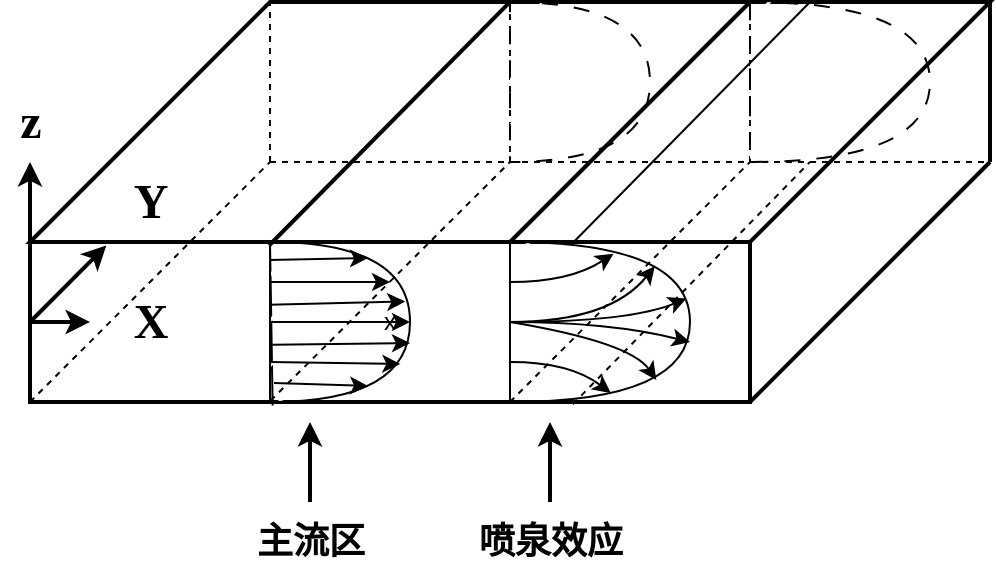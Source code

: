<mxfile version="21.0.8" type="github">
  <diagram name="第 1 页" id="njs7V3GAumouVCQ-wbRa">
    <mxGraphModel dx="638" dy="348" grid="1" gridSize="10" guides="1" tooltips="1" connect="1" arrows="1" fold="1" page="1" pageScale="1" pageWidth="827" pageHeight="1169" math="0" shadow="0">
      <root>
        <mxCell id="0" />
        <mxCell id="1" parent="0" />
        <mxCell id="datwhkZy8anF-bYH7xrt-1" value="x" style="rounded=0;whiteSpace=wrap;html=1;fillStyle=hatch;strokeWidth=2;" vertex="1" parent="1">
          <mxGeometry x="160" y="240" width="360" height="80" as="geometry" />
        </mxCell>
        <mxCell id="datwhkZy8anF-bYH7xrt-2" value="" style="shape=parallelogram;perimeter=parallelogramPerimeter;whiteSpace=wrap;html=1;fixedSize=1;size=120;fillStyle=hatch;strokeWidth=2;" vertex="1" parent="1">
          <mxGeometry x="160" y="120" width="480" height="120" as="geometry" />
        </mxCell>
        <mxCell id="datwhkZy8anF-bYH7xrt-6" value="" style="endArrow=none;html=1;rounded=0;entryX=1;entryY=0;entryDx=0;entryDy=0;strokeWidth=2;" edge="1" parent="1" target="datwhkZy8anF-bYH7xrt-2">
          <mxGeometry width="50" height="50" relative="1" as="geometry">
            <mxPoint x="640" y="200" as="sourcePoint" />
            <mxPoint x="440" y="250" as="targetPoint" />
          </mxGeometry>
        </mxCell>
        <mxCell id="datwhkZy8anF-bYH7xrt-7" value="" style="endArrow=none;html=1;rounded=0;exitX=1;exitY=1;exitDx=0;exitDy=0;strokeWidth=2;" edge="1" parent="1" source="datwhkZy8anF-bYH7xrt-1">
          <mxGeometry width="50" height="50" relative="1" as="geometry">
            <mxPoint x="390" y="300" as="sourcePoint" />
            <mxPoint x="640" y="200" as="targetPoint" />
          </mxGeometry>
        </mxCell>
        <mxCell id="datwhkZy8anF-bYH7xrt-11" value="" style="endArrow=none;dashed=1;html=1;rounded=0;entryX=0.25;entryY=0;entryDx=0;entryDy=0;exitX=0.25;exitY=0.667;exitDx=0;exitDy=0;exitPerimeter=0;" edge="1" parent="1" source="datwhkZy8anF-bYH7xrt-2" target="datwhkZy8anF-bYH7xrt-2">
          <mxGeometry width="50" height="50" relative="1" as="geometry">
            <mxPoint x="260" y="200" as="sourcePoint" />
            <mxPoint x="310" y="150" as="targetPoint" />
          </mxGeometry>
        </mxCell>
        <mxCell id="datwhkZy8anF-bYH7xrt-12" value="" style="endArrow=none;dashed=1;html=1;rounded=0;exitX=0;exitY=1;exitDx=0;exitDy=0;" edge="1" parent="1" source="datwhkZy8anF-bYH7xrt-1">
          <mxGeometry width="50" height="50" relative="1" as="geometry">
            <mxPoint x="390" y="300" as="sourcePoint" />
            <mxPoint x="280" y="200" as="targetPoint" />
          </mxGeometry>
        </mxCell>
        <mxCell id="datwhkZy8anF-bYH7xrt-13" value="" style="endArrow=none;dashed=1;html=1;rounded=0;" edge="1" parent="1">
          <mxGeometry width="50" height="50" relative="1" as="geometry">
            <mxPoint x="280" y="200" as="sourcePoint" />
            <mxPoint x="640" y="200" as="targetPoint" />
          </mxGeometry>
        </mxCell>
        <mxCell id="datwhkZy8anF-bYH7xrt-14" value="" style="endArrow=none;html=1;rounded=0;exitX=0.337;exitY=1.022;exitDx=0;exitDy=0;exitPerimeter=0;entryX=0.25;entryY=1;entryDx=0;entryDy=0;" edge="1" parent="1" source="datwhkZy8anF-bYH7xrt-1" target="datwhkZy8anF-bYH7xrt-2">
          <mxGeometry width="50" height="50" relative="1" as="geometry">
            <mxPoint x="390" y="300" as="sourcePoint" />
            <mxPoint x="440" y="250" as="targetPoint" />
          </mxGeometry>
        </mxCell>
        <mxCell id="datwhkZy8anF-bYH7xrt-17" value="" style="endArrow=none;html=1;rounded=0;" edge="1" parent="1">
          <mxGeometry width="50" height="50" relative="1" as="geometry">
            <mxPoint x="400" y="320" as="sourcePoint" />
            <mxPoint x="400" y="240" as="targetPoint" />
          </mxGeometry>
        </mxCell>
        <mxCell id="datwhkZy8anF-bYH7xrt-18" value="" style="endArrow=classic;html=1;rounded=0;exitX=0;exitY=0;exitDx=0;exitDy=0;strokeWidth=2;" edge="1" parent="1" source="datwhkZy8anF-bYH7xrt-1">
          <mxGeometry width="50" height="50" relative="1" as="geometry">
            <mxPoint x="390" y="300" as="sourcePoint" />
            <mxPoint x="160" y="200" as="targetPoint" />
          </mxGeometry>
        </mxCell>
        <mxCell id="datwhkZy8anF-bYH7xrt-19" value="" style="endArrow=classic;html=1;rounded=0;exitX=0;exitY=0.5;exitDx=0;exitDy=0;strokeWidth=2;" edge="1" parent="1" source="datwhkZy8anF-bYH7xrt-1">
          <mxGeometry width="50" height="50" relative="1" as="geometry">
            <mxPoint x="390" y="300" as="sourcePoint" />
            <mxPoint x="190" y="280" as="targetPoint" />
          </mxGeometry>
        </mxCell>
        <mxCell id="datwhkZy8anF-bYH7xrt-20" value="" style="endArrow=classic;html=1;rounded=0;exitX=0;exitY=0.5;exitDx=0;exitDy=0;entryX=0.106;entryY=0.022;entryDx=0;entryDy=0;entryPerimeter=0;strokeWidth=2;" edge="1" parent="1" source="datwhkZy8anF-bYH7xrt-1" target="datwhkZy8anF-bYH7xrt-1">
          <mxGeometry width="50" height="50" relative="1" as="geometry">
            <mxPoint x="390" y="300" as="sourcePoint" />
            <mxPoint x="440" y="250" as="targetPoint" />
          </mxGeometry>
        </mxCell>
        <mxCell id="datwhkZy8anF-bYH7xrt-21" value="" style="endArrow=none;html=1;rounded=0;exitX=0.332;exitY=0.022;exitDx=0;exitDy=0;exitPerimeter=0;entryX=0.5;entryY=0;entryDx=0;entryDy=0;strokeWidth=2;" edge="1" parent="1" source="datwhkZy8anF-bYH7xrt-1" target="datwhkZy8anF-bYH7xrt-2">
          <mxGeometry width="50" height="50" relative="1" as="geometry">
            <mxPoint x="390" y="300" as="sourcePoint" />
            <mxPoint x="440" y="250" as="targetPoint" />
          </mxGeometry>
        </mxCell>
        <mxCell id="datwhkZy8anF-bYH7xrt-22" value="" style="endArrow=none;html=1;rounded=0;exitX=0.5;exitY=1;exitDx=0;exitDy=0;entryX=0.75;entryY=0;entryDx=0;entryDy=0;strokeWidth=2;" edge="1" parent="1" source="datwhkZy8anF-bYH7xrt-2" target="datwhkZy8anF-bYH7xrt-2">
          <mxGeometry width="50" height="50" relative="1" as="geometry">
            <mxPoint x="390" y="300" as="sourcePoint" />
            <mxPoint x="440" y="250" as="targetPoint" />
          </mxGeometry>
        </mxCell>
        <mxCell id="datwhkZy8anF-bYH7xrt-23" value="" style="endArrow=none;dashed=1;html=1;rounded=0;exitX=0.334;exitY=0.992;exitDx=0;exitDy=0;exitPerimeter=0;" edge="1" parent="1" source="datwhkZy8anF-bYH7xrt-1">
          <mxGeometry width="50" height="50" relative="1" as="geometry">
            <mxPoint x="390" y="300" as="sourcePoint" />
            <mxPoint x="400" y="200" as="targetPoint" />
          </mxGeometry>
        </mxCell>
        <mxCell id="datwhkZy8anF-bYH7xrt-24" value="" style="endArrow=none;dashed=1;html=1;rounded=0;" edge="1" parent="1">
          <mxGeometry width="50" height="50" relative="1" as="geometry">
            <mxPoint x="400" y="120" as="sourcePoint" />
            <mxPoint x="400" y="200" as="targetPoint" />
          </mxGeometry>
        </mxCell>
        <mxCell id="datwhkZy8anF-bYH7xrt-25" value="" style="endArrow=none;dashed=1;html=1;rounded=0;" edge="1" parent="1">
          <mxGeometry width="50" height="50" relative="1" as="geometry">
            <mxPoint x="400" y="320" as="sourcePoint" />
            <mxPoint x="520" y="200" as="targetPoint" />
          </mxGeometry>
        </mxCell>
        <mxCell id="datwhkZy8anF-bYH7xrt-26" value="" style="endArrow=none;dashed=1;html=1;rounded=0;entryX=0.75;entryY=0;entryDx=0;entryDy=0;" edge="1" parent="1" target="datwhkZy8anF-bYH7xrt-2">
          <mxGeometry width="50" height="50" relative="1" as="geometry">
            <mxPoint x="520" y="200" as="sourcePoint" />
            <mxPoint x="440" y="250" as="targetPoint" />
          </mxGeometry>
        </mxCell>
        <mxCell id="datwhkZy8anF-bYH7xrt-27" value="" style="shape=or;whiteSpace=wrap;html=1;fillStyle=hatch;" vertex="1" parent="1">
          <mxGeometry x="280" y="240" width="70" height="80" as="geometry" />
        </mxCell>
        <mxCell id="datwhkZy8anF-bYH7xrt-28" value="" style="endArrow=classic;html=1;rounded=0;entryX=0.7;entryY=0.1;entryDx=0;entryDy=0;entryPerimeter=0;exitX=-0.007;exitY=0.112;exitDx=0;exitDy=0;exitPerimeter=0;" edge="1" parent="1" source="datwhkZy8anF-bYH7xrt-27" target="datwhkZy8anF-bYH7xrt-27">
          <mxGeometry width="50" height="50" relative="1" as="geometry">
            <mxPoint x="390" y="300" as="sourcePoint" />
            <mxPoint x="440" y="250" as="targetPoint" />
          </mxGeometry>
        </mxCell>
        <mxCell id="datwhkZy8anF-bYH7xrt-29" value="" style="endArrow=classic;html=1;rounded=0;exitX=0;exitY=0.5;exitDx=0;exitDy=0;exitPerimeter=0;" edge="1" parent="1" source="datwhkZy8anF-bYH7xrt-27">
          <mxGeometry width="50" height="50" relative="1" as="geometry">
            <mxPoint x="390" y="300" as="sourcePoint" />
            <mxPoint x="350" y="280" as="targetPoint" />
          </mxGeometry>
        </mxCell>
        <mxCell id="datwhkZy8anF-bYH7xrt-30" value="" style="endArrow=classic;html=1;rounded=0;exitX=0;exitY=0.75;exitDx=0;exitDy=0;exitPerimeter=0;entryX=0.931;entryY=0.762;entryDx=0;entryDy=0;entryPerimeter=0;" edge="1" parent="1" source="datwhkZy8anF-bYH7xrt-27" target="datwhkZy8anF-bYH7xrt-27">
          <mxGeometry width="50" height="50" relative="1" as="geometry">
            <mxPoint x="390" y="300" as="sourcePoint" />
            <mxPoint x="440" y="250" as="targetPoint" />
          </mxGeometry>
        </mxCell>
        <mxCell id="datwhkZy8anF-bYH7xrt-31" value="" style="endArrow=classic;html=1;rounded=0;exitX=0;exitY=0.25;exitDx=0;exitDy=0;exitPerimeter=0;" edge="1" parent="1" source="datwhkZy8anF-bYH7xrt-27">
          <mxGeometry width="50" height="50" relative="1" as="geometry">
            <mxPoint x="390" y="300" as="sourcePoint" />
            <mxPoint x="340" y="260" as="targetPoint" />
          </mxGeometry>
        </mxCell>
        <mxCell id="datwhkZy8anF-bYH7xrt-32" value="" style="endArrow=classic;html=1;rounded=0;exitX=0.017;exitY=0.642;exitDx=0;exitDy=0;exitPerimeter=0;entryX=1;entryY=0.632;entryDx=0;entryDy=0;entryPerimeter=0;" edge="1" parent="1" source="datwhkZy8anF-bYH7xrt-27" target="datwhkZy8anF-bYH7xrt-27">
          <mxGeometry width="50" height="50" relative="1" as="geometry">
            <mxPoint x="390" y="300" as="sourcePoint" />
            <mxPoint x="440" y="250" as="targetPoint" />
          </mxGeometry>
        </mxCell>
        <mxCell id="datwhkZy8anF-bYH7xrt-33" value="" style="endArrow=classic;html=1;rounded=0;exitX=-0.006;exitY=0.392;exitDx=0;exitDy=0;exitPerimeter=0;entryX=0.966;entryY=0.372;entryDx=0;entryDy=0;entryPerimeter=0;" edge="1" parent="1" source="datwhkZy8anF-bYH7xrt-27" target="datwhkZy8anF-bYH7xrt-27">
          <mxGeometry width="50" height="50" relative="1" as="geometry">
            <mxPoint x="390" y="300" as="sourcePoint" />
            <mxPoint x="440" y="250" as="targetPoint" />
          </mxGeometry>
        </mxCell>
        <mxCell id="datwhkZy8anF-bYH7xrt-34" value="" style="endArrow=classic;html=1;rounded=0;exitX=0.029;exitY=0.882;exitDx=0;exitDy=0;exitPerimeter=0;entryX=0.7;entryY=0.9;entryDx=0;entryDy=0;entryPerimeter=0;" edge="1" parent="1" source="datwhkZy8anF-bYH7xrt-27" target="datwhkZy8anF-bYH7xrt-27">
          <mxGeometry width="50" height="50" relative="1" as="geometry">
            <mxPoint x="390" y="300" as="sourcePoint" />
            <mxPoint x="440" y="250" as="targetPoint" />
          </mxGeometry>
        </mxCell>
        <mxCell id="datwhkZy8anF-bYH7xrt-35" value="" style="shape=or;whiteSpace=wrap;html=1;fillStyle=hatch;dashed=1;dashPattern=8 8;" vertex="1" parent="1">
          <mxGeometry x="400" y="120" width="70" height="80" as="geometry" />
        </mxCell>
        <mxCell id="datwhkZy8anF-bYH7xrt-37" value="" style="shape=or;whiteSpace=wrap;html=1;fillStyle=hatch;" vertex="1" parent="1">
          <mxGeometry x="400" y="240" width="90" height="80" as="geometry" />
        </mxCell>
        <mxCell id="datwhkZy8anF-bYH7xrt-43" value="" style="curved=1;endArrow=classic;html=1;rounded=0;entryX=0.804;entryY=0.152;entryDx=0;entryDy=0;entryPerimeter=0;exitX=0;exitY=0.5;exitDx=0;exitDy=0;exitPerimeter=0;" edge="1" parent="1" source="datwhkZy8anF-bYH7xrt-37" target="datwhkZy8anF-bYH7xrt-37">
          <mxGeometry width="50" height="50" relative="1" as="geometry">
            <mxPoint x="390" y="300" as="sourcePoint" />
            <mxPoint x="440" y="250" as="targetPoint" />
            <Array as="points">
              <mxPoint x="450" y="280" />
            </Array>
          </mxGeometry>
        </mxCell>
        <mxCell id="datwhkZy8anF-bYH7xrt-54" value="" style="curved=1;endArrow=classic;html=1;rounded=0;exitX=0;exitY=0.5;exitDx=0;exitDy=0;exitPerimeter=0;entryX=0.813;entryY=0.862;entryDx=0;entryDy=0;entryPerimeter=0;" edge="1" parent="1" source="datwhkZy8anF-bYH7xrt-37" target="datwhkZy8anF-bYH7xrt-37">
          <mxGeometry width="50" height="50" relative="1" as="geometry">
            <mxPoint x="390" y="300" as="sourcePoint" />
            <mxPoint x="440" y="250" as="targetPoint" />
            <Array as="points">
              <mxPoint x="460" y="290" />
            </Array>
          </mxGeometry>
        </mxCell>
        <mxCell id="datwhkZy8anF-bYH7xrt-57" value="" style="curved=1;endArrow=classic;html=1;rounded=0;entryX=0.575;entryY=0.073;entryDx=0;entryDy=0;entryPerimeter=0;exitX=0;exitY=0.25;exitDx=0;exitDy=0;exitPerimeter=0;" edge="1" parent="1" source="datwhkZy8anF-bYH7xrt-37" target="datwhkZy8anF-bYH7xrt-37">
          <mxGeometry width="50" height="50" relative="1" as="geometry">
            <mxPoint x="230" y="310" as="sourcePoint" />
            <mxPoint x="280" y="260" as="targetPoint" />
            <Array as="points">
              <mxPoint x="430" y="260" />
            </Array>
          </mxGeometry>
        </mxCell>
        <mxCell id="datwhkZy8anF-bYH7xrt-59" value="" style="curved=1;endArrow=classic;html=1;rounded=0;entryX=0.56;entryY=0.944;entryDx=0;entryDy=0;entryPerimeter=0;" edge="1" parent="1" target="datwhkZy8anF-bYH7xrt-37">
          <mxGeometry width="50" height="50" relative="1" as="geometry">
            <mxPoint x="400" y="300" as="sourcePoint" />
            <mxPoint x="280" y="260" as="targetPoint" />
            <Array as="points">
              <mxPoint x="430" y="300" />
            </Array>
          </mxGeometry>
        </mxCell>
        <mxCell id="datwhkZy8anF-bYH7xrt-60" value="" style="curved=1;endArrow=classic;html=1;rounded=0;entryX=0.98;entryY=0.353;entryDx=0;entryDy=0;entryPerimeter=0;" edge="1" parent="1" target="datwhkZy8anF-bYH7xrt-37">
          <mxGeometry width="50" height="50" relative="1" as="geometry">
            <mxPoint x="400" y="280" as="sourcePoint" />
            <mxPoint x="280" y="260" as="targetPoint" />
            <Array as="points">
              <mxPoint x="460" y="280" />
            </Array>
          </mxGeometry>
        </mxCell>
        <mxCell id="datwhkZy8anF-bYH7xrt-62" value="" style="curved=1;endArrow=classic;html=1;rounded=0;exitX=0;exitY=0.5;exitDx=0;exitDy=0;exitPerimeter=0;entryX=1;entryY=0.625;entryDx=0;entryDy=0;entryPerimeter=0;" edge="1" parent="1" source="datwhkZy8anF-bYH7xrt-37" target="datwhkZy8anF-bYH7xrt-37">
          <mxGeometry width="50" height="50" relative="1" as="geometry">
            <mxPoint x="230" y="310" as="sourcePoint" />
            <mxPoint x="280" y="260" as="targetPoint" />
            <Array as="points">
              <mxPoint x="450" y="280" />
            </Array>
          </mxGeometry>
        </mxCell>
        <mxCell id="datwhkZy8anF-bYH7xrt-63" value="" style="shape=or;whiteSpace=wrap;html=1;fillStyle=hatch;dashed=1;dashPattern=8 8;" vertex="1" parent="1">
          <mxGeometry x="520" y="120" width="90" height="80" as="geometry" />
        </mxCell>
        <mxCell id="datwhkZy8anF-bYH7xrt-65" value="" style="endArrow=none;dashed=1;html=1;rounded=0;entryX=0.333;entryY=1;entryDx=0;entryDy=0;entryPerimeter=0;exitX=0.349;exitY=1.014;exitDx=0;exitDy=0;exitPerimeter=0;" edge="1" parent="1" source="datwhkZy8anF-bYH7xrt-37" target="datwhkZy8anF-bYH7xrt-63">
          <mxGeometry width="50" height="50" relative="1" as="geometry">
            <mxPoint x="310" y="350" as="sourcePoint" />
            <mxPoint x="360" y="300" as="targetPoint" />
          </mxGeometry>
        </mxCell>
        <mxCell id="datwhkZy8anF-bYH7xrt-66" value="" style="endArrow=none;html=1;rounded=0;exitX=0.358;exitY=-0.005;exitDx=0;exitDy=0;exitPerimeter=0;" edge="1" parent="1" source="datwhkZy8anF-bYH7xrt-37">
          <mxGeometry width="50" height="50" relative="1" as="geometry">
            <mxPoint x="310" y="350" as="sourcePoint" />
            <mxPoint x="550" y="120" as="targetPoint" />
          </mxGeometry>
        </mxCell>
        <mxCell id="datwhkZy8anF-bYH7xrt-67" value="&lt;font style=&quot;font-size: 24px;&quot; face=&quot;Times New Roman&quot;&gt;&lt;b&gt;X&lt;/b&gt;&lt;/font&gt;" style="text;html=1;align=center;verticalAlign=middle;resizable=0;points=[];autosize=1;strokeColor=none;fillColor=none;" vertex="1" parent="1">
          <mxGeometry x="200" y="260" width="40" height="40" as="geometry" />
        </mxCell>
        <mxCell id="datwhkZy8anF-bYH7xrt-68" value="&lt;font face=&quot;Times New Roman&quot;&gt;&lt;span style=&quot;font-size: 24px;&quot;&gt;&lt;b&gt;z&lt;/b&gt;&lt;/span&gt;&lt;/font&gt;" style="text;html=1;align=center;verticalAlign=middle;resizable=0;points=[];autosize=1;strokeColor=none;fillColor=none;" vertex="1" parent="1">
          <mxGeometry x="145" y="160" width="30" height="40" as="geometry" />
        </mxCell>
        <mxCell id="datwhkZy8anF-bYH7xrt-69" value="&lt;font style=&quot;font-size: 24px;&quot; face=&quot;Times New Roman&quot;&gt;&lt;b&gt;Y&lt;/b&gt;&lt;/font&gt;" style="text;html=1;align=center;verticalAlign=middle;resizable=0;points=[];autosize=1;strokeColor=none;fillColor=none;" vertex="1" parent="1">
          <mxGeometry x="200" y="200" width="40" height="40" as="geometry" />
        </mxCell>
        <mxCell id="datwhkZy8anF-bYH7xrt-70" value="" style="endArrow=classic;html=1;rounded=0;strokeWidth=2;" edge="1" parent="1">
          <mxGeometry width="50" height="50" relative="1" as="geometry">
            <mxPoint x="300" y="370" as="sourcePoint" />
            <mxPoint x="300" y="330" as="targetPoint" />
          </mxGeometry>
        </mxCell>
        <mxCell id="datwhkZy8anF-bYH7xrt-71" value="" style="endArrow=classic;html=1;rounded=0;strokeWidth=2;" edge="1" parent="1">
          <mxGeometry width="50" height="50" relative="1" as="geometry">
            <mxPoint x="420" y="370" as="sourcePoint" />
            <mxPoint x="420" y="330" as="targetPoint" />
          </mxGeometry>
        </mxCell>
        <mxCell id="datwhkZy8anF-bYH7xrt-72" value="&lt;font style=&quot;font-size: 18px;&quot;&gt;&lt;b&gt;主流区&lt;/b&gt;&lt;/font&gt;" style="text;html=1;align=center;verticalAlign=middle;resizable=0;points=[];autosize=1;strokeColor=none;fillColor=none;" vertex="1" parent="1">
          <mxGeometry x="260" y="370" width="80" height="40" as="geometry" />
        </mxCell>
        <mxCell id="datwhkZy8anF-bYH7xrt-73" value="&lt;font style=&quot;font-size: 18px;&quot;&gt;&lt;b&gt;喷泉效应&lt;/b&gt;&lt;/font&gt;" style="text;html=1;align=center;verticalAlign=middle;resizable=0;points=[];autosize=1;strokeColor=none;fillColor=none;" vertex="1" parent="1">
          <mxGeometry x="370" y="370" width="100" height="40" as="geometry" />
        </mxCell>
      </root>
    </mxGraphModel>
  </diagram>
</mxfile>
